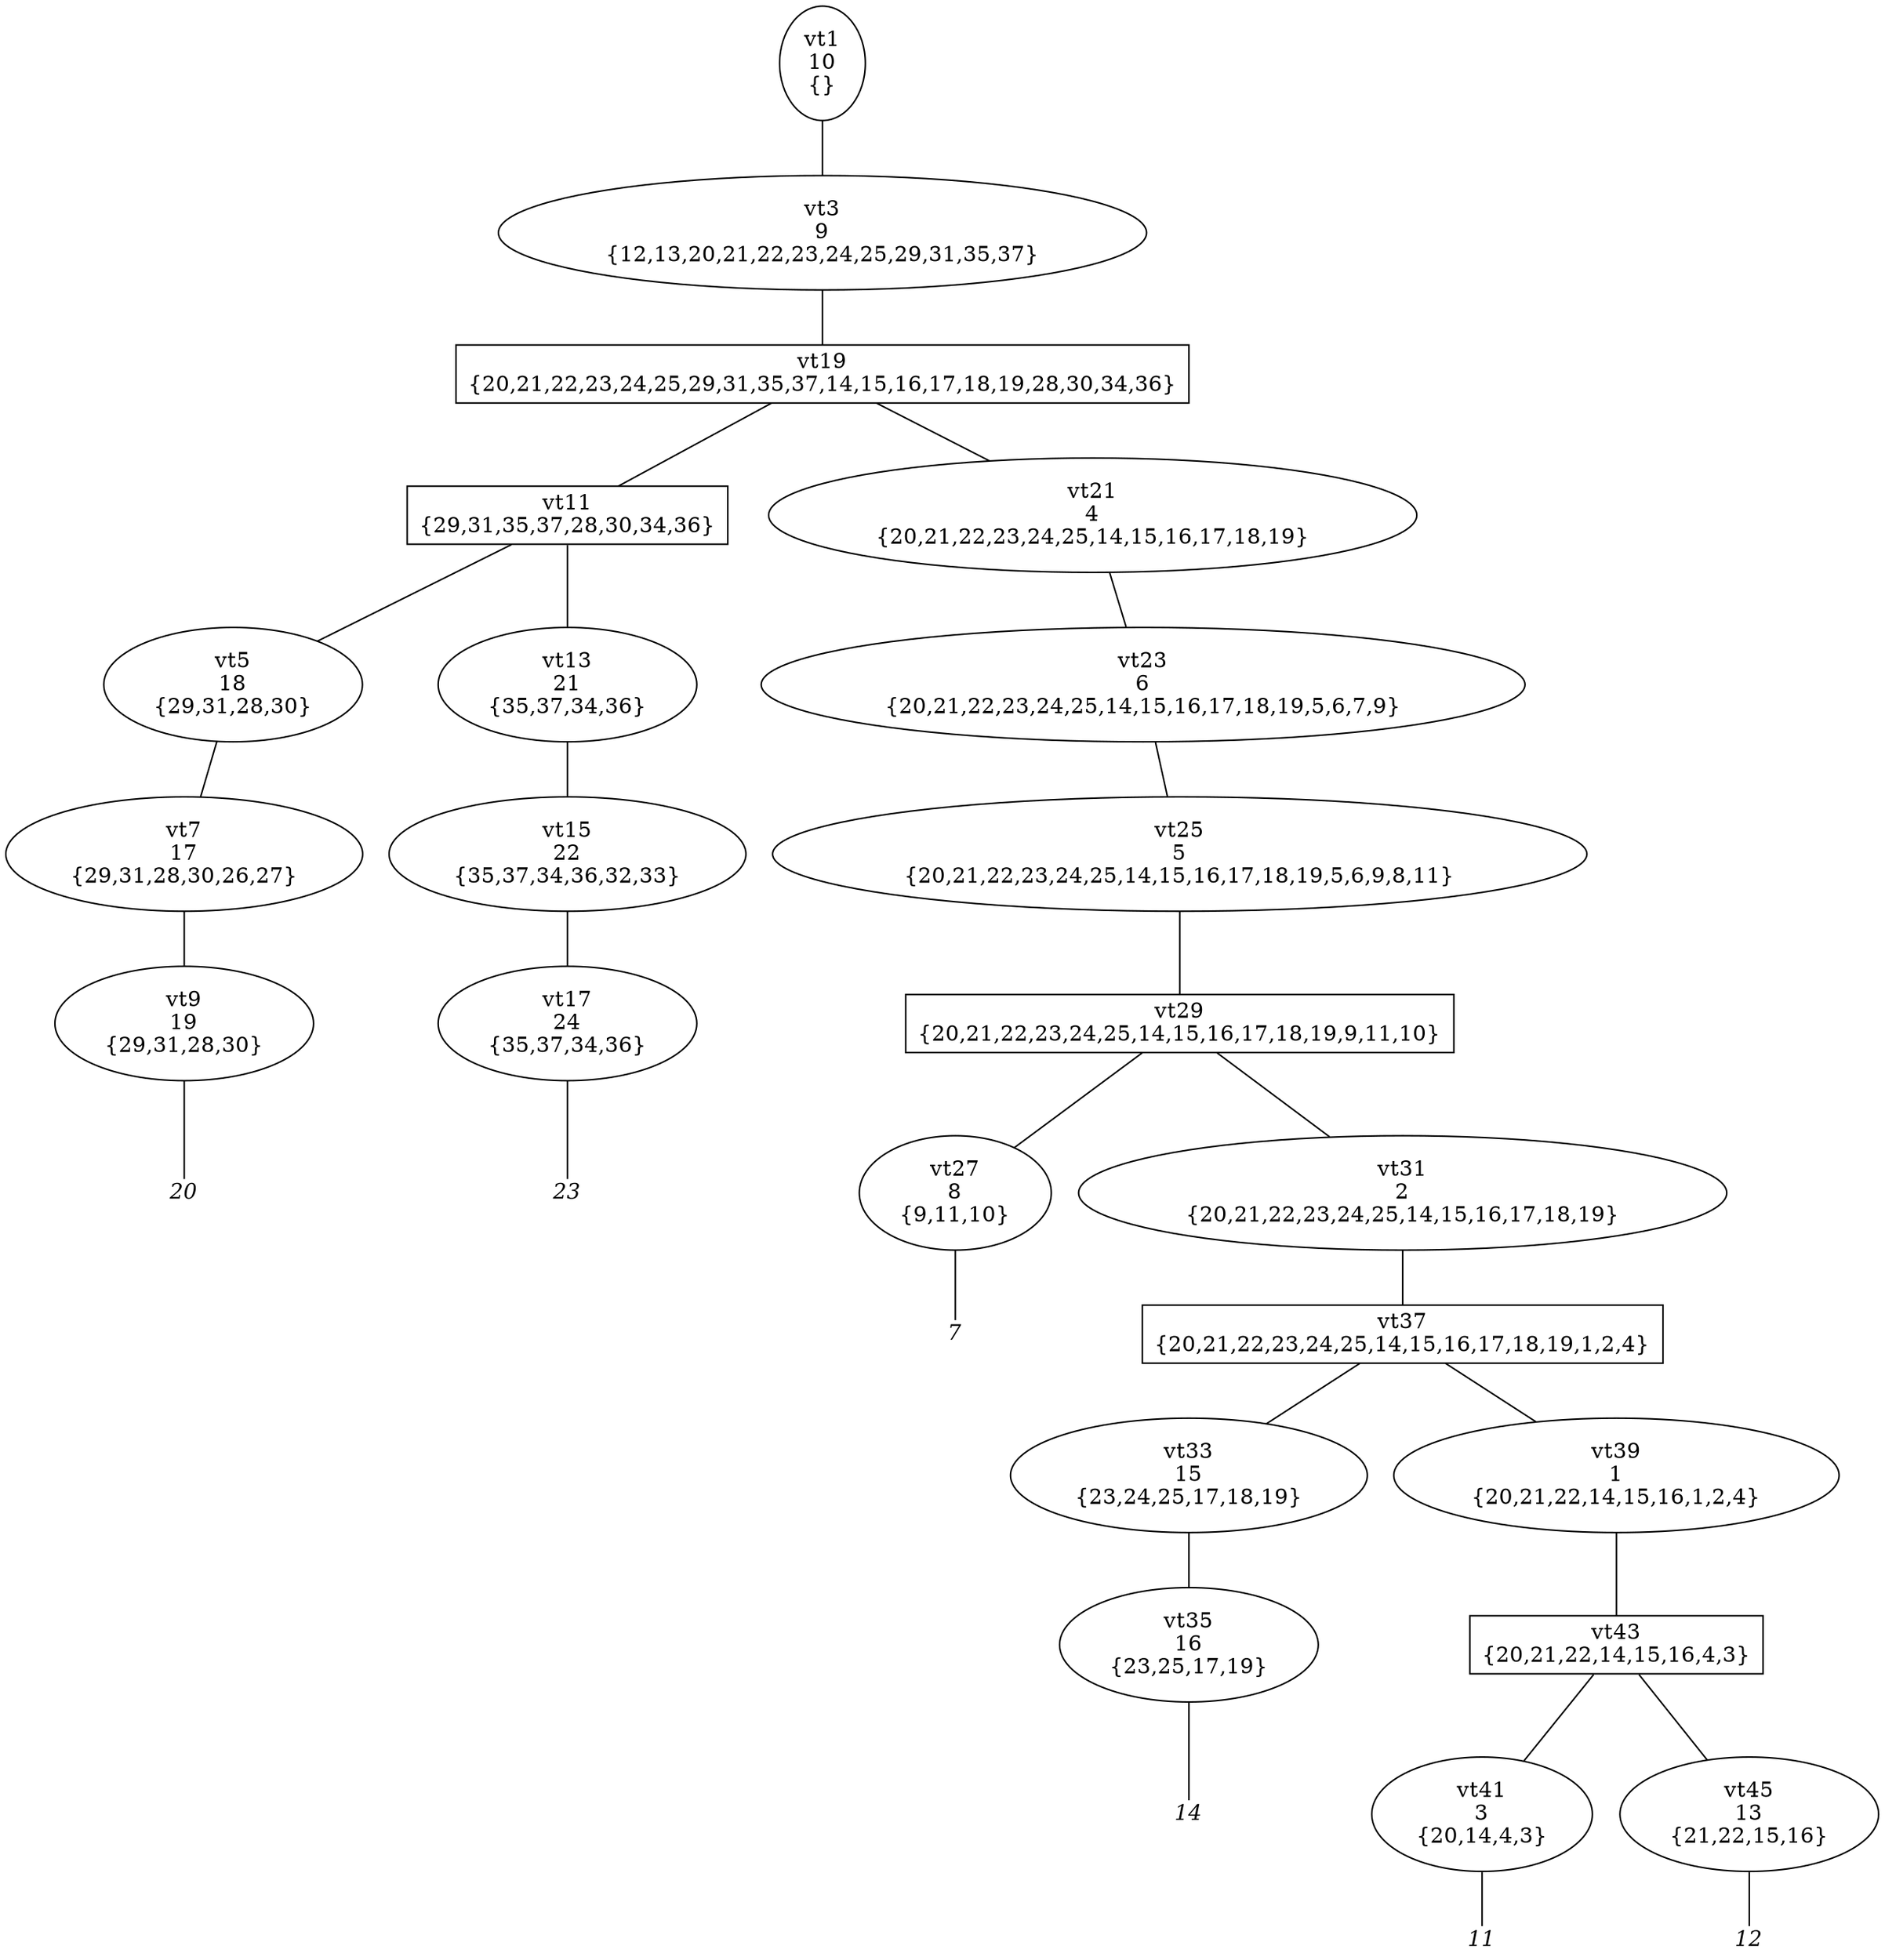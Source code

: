 
digraph vtree {

overlap=false

n1 [label="vt1
10
{}",shape="ellipse"]; 
n3 [label="vt3
9
{12,13,20,21,22,23,24,25,29,31,35,37}",shape="ellipse"]; 
n19 [label="vt19
{20,21,22,23,24,25,29,31,35,37,14,15,16,17,18,19,28,30,34,36}",shape="box"]; 
n11 [label="vt11
{29,31,35,37,28,30,34,36}",shape="box"]; 
n5 [label="vt5
18
{29,31,28,30}",shape="ellipse"]; 
n7 [label="vt7
17
{29,31,28,30,26,27}",shape="ellipse"]; 
n9 [label="vt9
19
{29,31,28,30}",shape="ellipse"]; 
n10 [label="20",fontname="Times-Italic",fontsize=14,shape=plaintext,fixedsize=true,width=.25,height=.25]; 
n13 [label="vt13
21
{35,37,34,36}",shape="ellipse"]; 
n15 [label="vt15
22
{35,37,34,36,32,33}",shape="ellipse"]; 
n17 [label="vt17
24
{35,37,34,36}",shape="ellipse"]; 
n18 [label="23",fontname="Times-Italic",fontsize=14,shape=plaintext,fixedsize=true,width=.25,height=.25]; 
n21 [label="vt21
4
{20,21,22,23,24,25,14,15,16,17,18,19}",shape="ellipse"]; 
n23 [label="vt23
6
{20,21,22,23,24,25,14,15,16,17,18,19,5,6,7,9}",shape="ellipse"]; 
n25 [label="vt25
5
{20,21,22,23,24,25,14,15,16,17,18,19,5,6,9,8,11}",shape="ellipse"]; 
n29 [label="vt29
{20,21,22,23,24,25,14,15,16,17,18,19,9,11,10}",shape="box"]; 
n27 [label="vt27
8
{9,11,10}",shape="ellipse"]; 
n28 [label="7",fontname="Times-Italic",fontsize=14,shape=plaintext,fixedsize=true,width=.25,height=.25]; 
n31 [label="vt31
2
{20,21,22,23,24,25,14,15,16,17,18,19}",shape="ellipse"]; 
n37 [label="vt37
{20,21,22,23,24,25,14,15,16,17,18,19,1,2,4}",shape="box"]; 
n33 [label="vt33
15
{23,24,25,17,18,19}",shape="ellipse"]; 
n35 [label="vt35
16
{23,25,17,19}",shape="ellipse"]; 
n36 [label="14",fontname="Times-Italic",fontsize=14,shape=plaintext,fixedsize=true,width=.25,height=.25]; 
n39 [label="vt39
1
{20,21,22,14,15,16,1,2,4}",shape="ellipse"]; 
n43 [label="vt43
{20,21,22,14,15,16,4,3}",shape="box"]; 
n41 [label="vt41
3
{20,14,4,3}",shape="ellipse"]; 
n42 [label="11",fontname="Times-Italic",fontsize=14,shape=plaintext,fixedsize=true,width=.25,height=.25]; 
n45 [label="vt45
13
{21,22,15,16}",shape="ellipse"]; 
n46 [label="12",fontname="Times-Italic",fontsize=14,shape=plaintext,fixedsize=true,width=.25,height=.25]; 
n1->n3 [arrowhead=none];
n3->n19 [arrowhead=none];
n19->n11 [arrowhead=none];
n11->n5 [arrowhead=none];
n5->n7 [arrowhead=none];
n7->n9 [arrowhead=none];
n9->n10 [arrowhead=none];
n11->n13 [arrowhead=none];
n13->n15 [arrowhead=none];
n15->n17 [arrowhead=none];
n17->n18 [arrowhead=none];
n19->n21 [arrowhead=none];
n21->n23 [arrowhead=none];
n23->n25 [arrowhead=none];
n25->n29 [arrowhead=none];
n29->n27 [arrowhead=none];
n27->n28 [arrowhead=none];
n29->n31 [arrowhead=none];
n31->n37 [arrowhead=none];
n37->n33 [arrowhead=none];
n33->n35 [arrowhead=none];
n35->n36 [arrowhead=none];
n37->n39 [arrowhead=none];
n39->n43 [arrowhead=none];
n43->n41 [arrowhead=none];
n41->n42 [arrowhead=none];
n43->n45 [arrowhead=none];
n45->n46 [arrowhead=none];


}